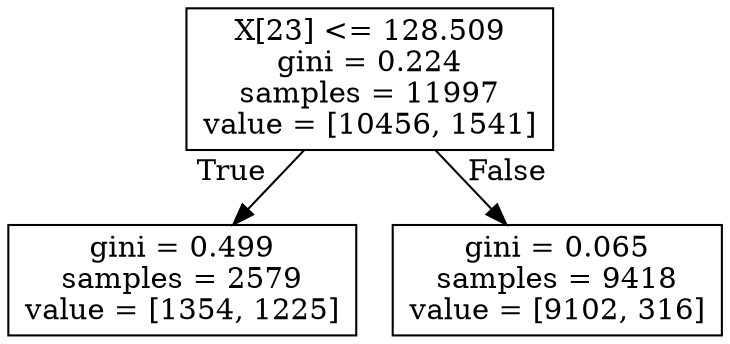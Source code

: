 digraph Tree {
node [shape=box] ;
0 [label="X[23] <= 128.509\ngini = 0.224\nsamples = 11997\nvalue = [10456, 1541]"] ;
1 [label="gini = 0.499\nsamples = 2579\nvalue = [1354, 1225]"] ;
0 -> 1 [labeldistance=2.5, labelangle=45, headlabel="True"] ;
2 [label="gini = 0.065\nsamples = 9418\nvalue = [9102, 316]"] ;
0 -> 2 [labeldistance=2.5, labelangle=-45, headlabel="False"] ;
}
